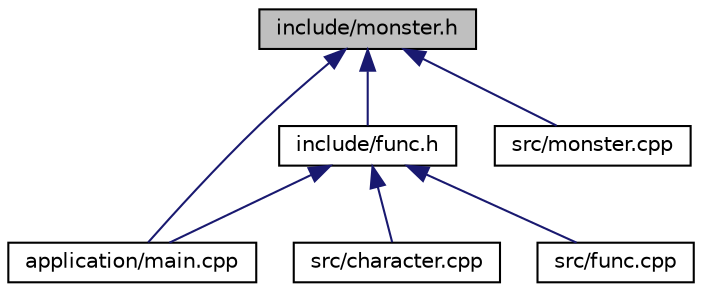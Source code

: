 digraph "include/monster.h"
{
  edge [fontname="Helvetica",fontsize="10",labelfontname="Helvetica",labelfontsize="10"];
  node [fontname="Helvetica",fontsize="10",shape=record];
  Node1 [label="include/monster.h",height=0.2,width=0.4,color="black", fillcolor="grey75", style="filled", fontcolor="black"];
  Node1 -> Node2 [dir="back",color="midnightblue",fontsize="10",style="solid",fontname="Helvetica"];
  Node2 [label="application/main.cpp",height=0.2,width=0.4,color="black", fillcolor="white", style="filled",URL="$main_8cpp.html",tooltip="Cógido fonte princial do IDLE Dungeon. "];
  Node1 -> Node3 [dir="back",color="midnightblue",fontsize="10",style="solid",fontname="Helvetica"];
  Node3 [label="include/func.h",height=0.2,width=0.4,color="black", fillcolor="white", style="filled",URL="$func_8h.html",tooltip="Definicao de prototipos das funções. "];
  Node3 -> Node2 [dir="back",color="midnightblue",fontsize="10",style="solid",fontname="Helvetica"];
  Node3 -> Node4 [dir="back",color="midnightblue",fontsize="10",style="solid",fontname="Helvetica"];
  Node4 [label="src/character.cpp",height=0.2,width=0.4,color="black", fillcolor="white", style="filled",URL="$character_8cpp.html",tooltip="Implementação dos prototipos da classe base do personagem. "];
  Node3 -> Node5 [dir="back",color="midnightblue",fontsize="10",style="solid",fontname="Helvetica"];
  Node5 [label="src/func.cpp",height=0.2,width=0.4,color="black", fillcolor="white", style="filled",URL="$func_8cpp.html",tooltip="Implementação dos prototipos das funções. "];
  Node1 -> Node6 [dir="back",color="midnightblue",fontsize="10",style="solid",fontname="Helvetica"];
  Node6 [label="src/monster.cpp",height=0.2,width=0.4,color="black", fillcolor="white", style="filled",URL="$monster_8cpp.html",tooltip="Implementação dos prototipos dos monstros. "];
}
